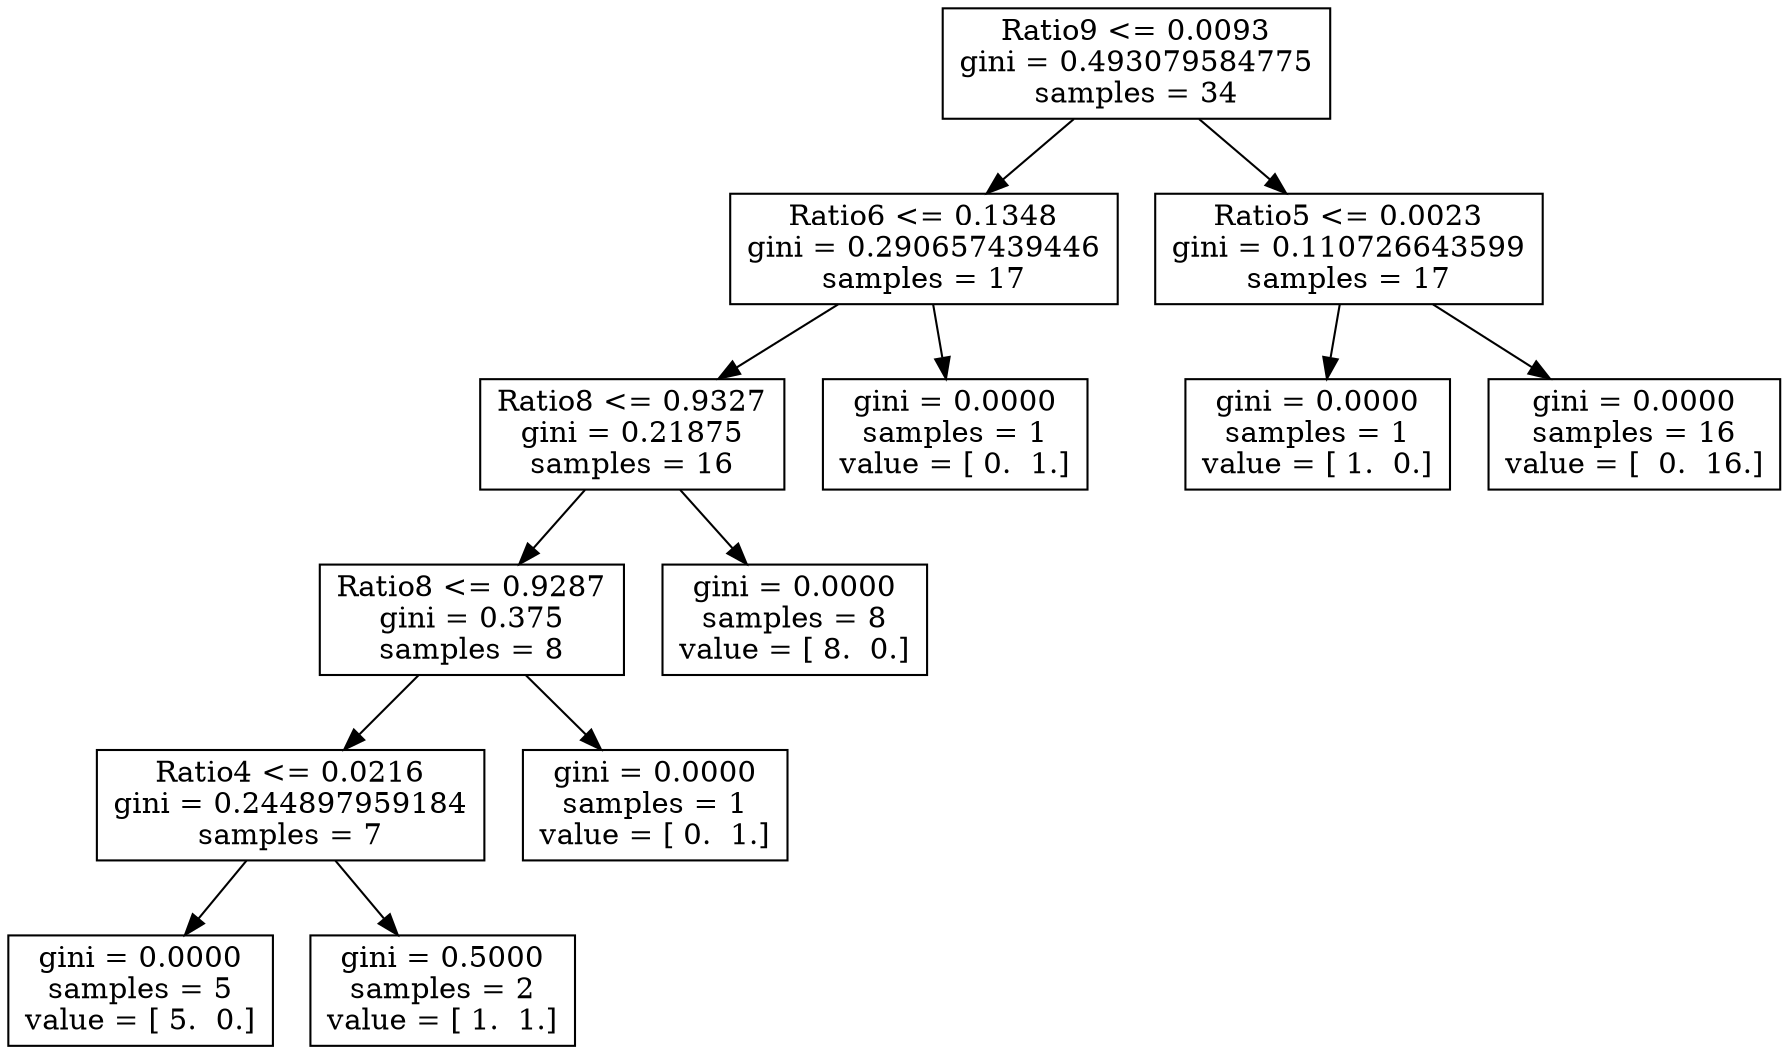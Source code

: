 digraph Tree {
0 [label="Ratio9 <= 0.0093\ngini = 0.493079584775\nsamples = 34", shape="box"] ;
1 [label="Ratio6 <= 0.1348\ngini = 0.290657439446\nsamples = 17", shape="box"] ;
0 -> 1 ;
2 [label="Ratio8 <= 0.9327\ngini = 0.21875\nsamples = 16", shape="box"] ;
1 -> 2 ;
3 [label="Ratio8 <= 0.9287\ngini = 0.375\nsamples = 8", shape="box"] ;
2 -> 3 ;
4 [label="Ratio4 <= 0.0216\ngini = 0.244897959184\nsamples = 7", shape="box"] ;
3 -> 4 ;
5 [label="gini = 0.0000\nsamples = 5\nvalue = [ 5.  0.]", shape="box"] ;
4 -> 5 ;
6 [label="gini = 0.5000\nsamples = 2\nvalue = [ 1.  1.]", shape="box"] ;
4 -> 6 ;
7 [label="gini = 0.0000\nsamples = 1\nvalue = [ 0.  1.]", shape="box"] ;
3 -> 7 ;
8 [label="gini = 0.0000\nsamples = 8\nvalue = [ 8.  0.]", shape="box"] ;
2 -> 8 ;
9 [label="gini = 0.0000\nsamples = 1\nvalue = [ 0.  1.]", shape="box"] ;
1 -> 9 ;
10 [label="Ratio5 <= 0.0023\ngini = 0.110726643599\nsamples = 17", shape="box"] ;
0 -> 10 ;
11 [label="gini = 0.0000\nsamples = 1\nvalue = [ 1.  0.]", shape="box"] ;
10 -> 11 ;
12 [label="gini = 0.0000\nsamples = 16\nvalue = [  0.  16.]", shape="box"] ;
10 -> 12 ;
}